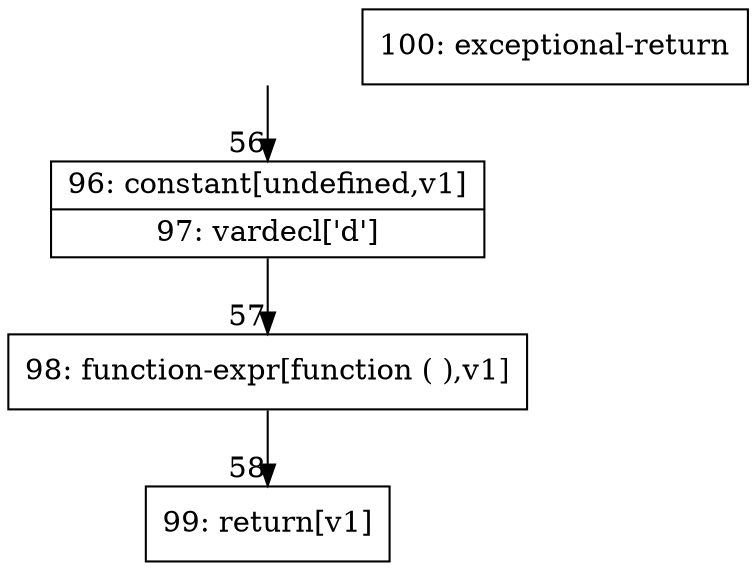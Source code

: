 digraph {
rankdir="TD"
BB_entry9[shape=none,label=""];
BB_entry9 -> BB56 [tailport=s, headport=n, headlabel="    56"]
BB56 [shape=record label="{96: constant[undefined,v1]|97: vardecl['d']}" ] 
BB56 -> BB57 [tailport=s, headport=n, headlabel="      57"]
BB57 [shape=record label="{98: function-expr[function ( ),v1]}" ] 
BB57 -> BB58 [tailport=s, headport=n, headlabel="      58"]
BB58 [shape=record label="{99: return[v1]}" ] 
BB59 [shape=record label="{100: exceptional-return}" ] 
}

